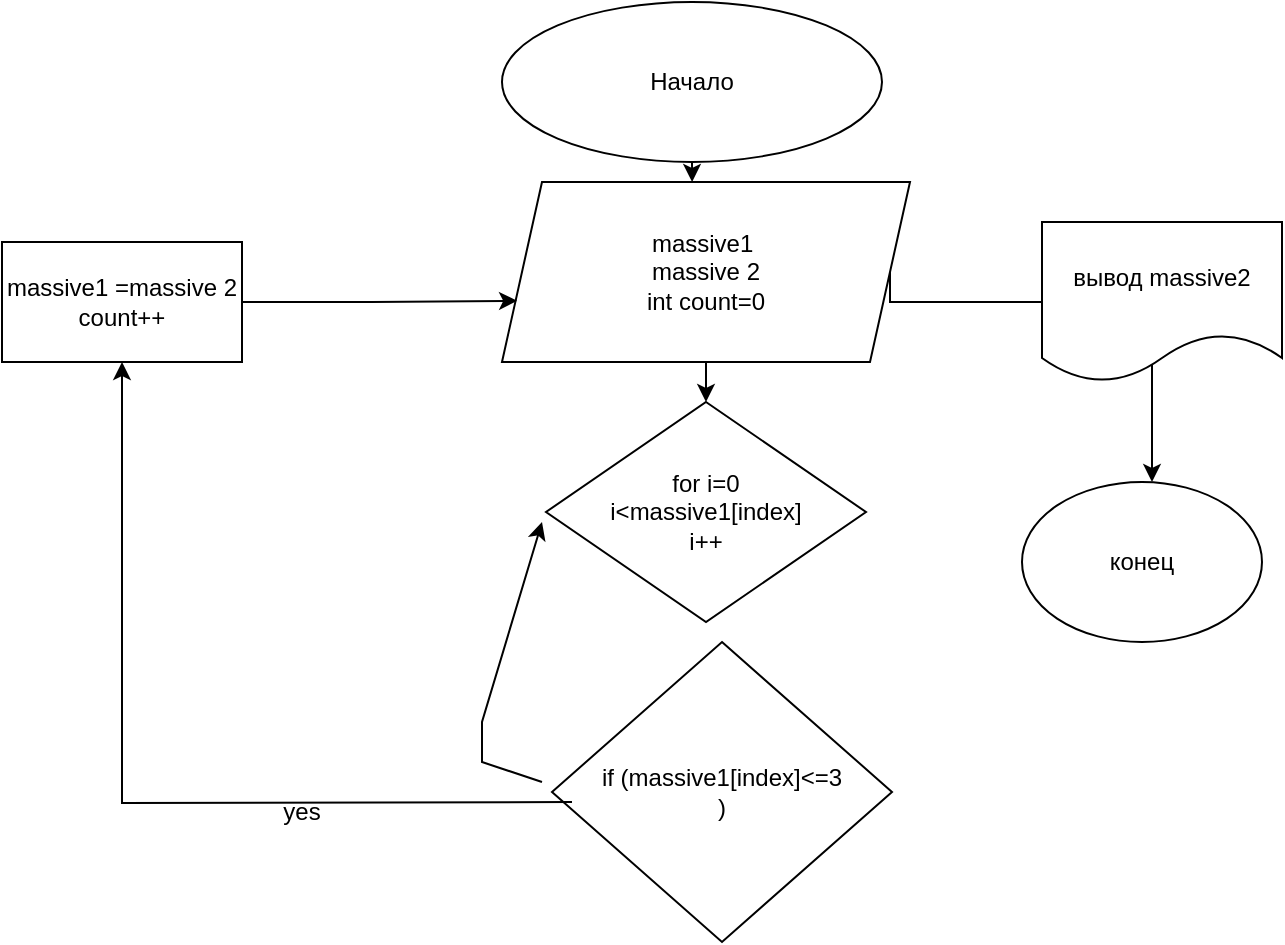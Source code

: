 <mxfile>
    <diagram id="tJcH3W3krx0KXsigo22n" name="Страница 1">
        <mxGraphModel dx="34" dy="168" grid="1" gridSize="10" guides="1" tooltips="1" connect="1" arrows="1" fold="1" page="1" pageScale="1" pageWidth="827" pageHeight="1169" math="0" shadow="0">
            <root>
                <mxCell id="0"/>
                <mxCell id="1" parent="0"/>
                <mxCell id="2" style="edgeStyle=orthogonalEdgeStyle;rounded=0;orthogonalLoop=1;jettySize=auto;html=1;exitX=0.5;exitY=1;exitDx=0;exitDy=0;entryX=0.466;entryY=0;entryDx=0;entryDy=0;entryPerimeter=0;" edge="1" parent="1" source="3" target="5">
                    <mxGeometry relative="1" as="geometry"/>
                </mxCell>
                <mxCell id="3" value="Начало" style="ellipse;whiteSpace=wrap;html=1;" vertex="1" parent="1">
                    <mxGeometry x="330" y="40" width="190" height="80" as="geometry"/>
                </mxCell>
                <mxCell id="4" style="edgeStyle=orthogonalEdgeStyle;rounded=0;orthogonalLoop=1;jettySize=auto;html=1;exitX=0.5;exitY=1;exitDx=0;exitDy=0;" edge="1" parent="1" source="5">
                    <mxGeometry relative="1" as="geometry">
                        <mxPoint x="432" y="240" as="targetPoint"/>
                    </mxGeometry>
                </mxCell>
                <mxCell id="5" value="massive1&amp;nbsp;&lt;br&gt;massive 2&lt;br&gt;int count=0" style="shape=parallelogram;perimeter=parallelogramPerimeter;whiteSpace=wrap;html=1;fixedSize=1;" vertex="1" parent="1">
                    <mxGeometry x="330" y="130" width="204" height="90" as="geometry"/>
                </mxCell>
                <mxCell id="6" value="for i=0&lt;br&gt;i&amp;lt;massive1[index]&lt;br&gt;i++" style="rhombus;whiteSpace=wrap;html=1;" vertex="1" parent="1">
                    <mxGeometry x="352" y="240" width="160" height="110" as="geometry"/>
                </mxCell>
                <mxCell id="7" value="if (massive1[index]&amp;lt;=3&lt;br&gt;)" style="rhombus;whiteSpace=wrap;html=1;" vertex="1" parent="1">
                    <mxGeometry x="355" y="360" width="170" height="150" as="geometry"/>
                </mxCell>
                <mxCell id="8" style="edgeStyle=orthogonalEdgeStyle;rounded=0;orthogonalLoop=1;jettySize=auto;html=1;exitX=0.75;exitY=1;exitDx=0;exitDy=0;" edge="1" parent="1" target="10">
                    <mxGeometry relative="1" as="geometry">
                        <mxPoint x="140" y="260" as="targetPoint"/>
                        <mxPoint x="365" y="440" as="sourcePoint"/>
                    </mxGeometry>
                </mxCell>
                <mxCell id="9" style="edgeStyle=orthogonalEdgeStyle;rounded=0;orthogonalLoop=1;jettySize=auto;html=1;exitX=1;exitY=0.5;exitDx=0;exitDy=0;entryX=0.037;entryY=0.66;entryDx=0;entryDy=0;entryPerimeter=0;" edge="1" parent="1" source="10" target="5">
                    <mxGeometry relative="1" as="geometry"/>
                </mxCell>
                <mxCell id="10" value="massive1 =massive 2&lt;br&gt;count++" style="rounded=0;whiteSpace=wrap;html=1;" vertex="1" parent="1">
                    <mxGeometry x="80" y="160" width="120" height="60" as="geometry"/>
                </mxCell>
                <mxCell id="11" value="yes" style="text;html=1;strokeColor=none;fillColor=none;align=center;verticalAlign=middle;whiteSpace=wrap;rounded=0;" vertex="1" parent="1">
                    <mxGeometry x="200" y="430" width="60" height="30" as="geometry"/>
                </mxCell>
                <mxCell id="12" value="" style="endArrow=classic;html=1;rounded=0;" edge="1" parent="1">
                    <mxGeometry width="50" height="50" relative="1" as="geometry">
                        <mxPoint x="655" y="220" as="sourcePoint"/>
                        <mxPoint x="655" y="280" as="targetPoint"/>
                    </mxGeometry>
                </mxCell>
                <mxCell id="13" value="вывод massive2" style="shape=document;whiteSpace=wrap;html=1;boundedLbl=1;" vertex="1" parent="1">
                    <mxGeometry x="600" y="150" width="120" height="80" as="geometry"/>
                </mxCell>
                <mxCell id="14" value="" style="edgeStyle=orthogonalEdgeStyle;rounded=0;orthogonalLoop=1;jettySize=auto;html=1;exitX=1;exitY=0.5;exitDx=0;exitDy=0;endArrow=none;" edge="1" parent="1" source="5" target="13">
                    <mxGeometry relative="1" as="geometry">
                        <mxPoint x="640" y="175" as="targetPoint"/>
                        <mxPoint x="524" y="175" as="sourcePoint"/>
                        <Array as="points">
                            <mxPoint x="524" y="190"/>
                        </Array>
                    </mxGeometry>
                </mxCell>
                <mxCell id="15" value="конец" style="ellipse;whiteSpace=wrap;html=1;" vertex="1" parent="1">
                    <mxGeometry x="590" y="280" width="120" height="80" as="geometry"/>
                </mxCell>
                <mxCell id="16" value="" style="endArrow=classic;html=1;rounded=0;" edge="1" parent="1">
                    <mxGeometry width="50" height="50" relative="1" as="geometry">
                        <mxPoint x="350" y="430" as="sourcePoint"/>
                        <mxPoint x="350" y="300" as="targetPoint"/>
                        <Array as="points">
                            <mxPoint x="320" y="420"/>
                            <mxPoint x="320" y="400"/>
                        </Array>
                    </mxGeometry>
                </mxCell>
            </root>
        </mxGraphModel>
    </diagram>
</mxfile>